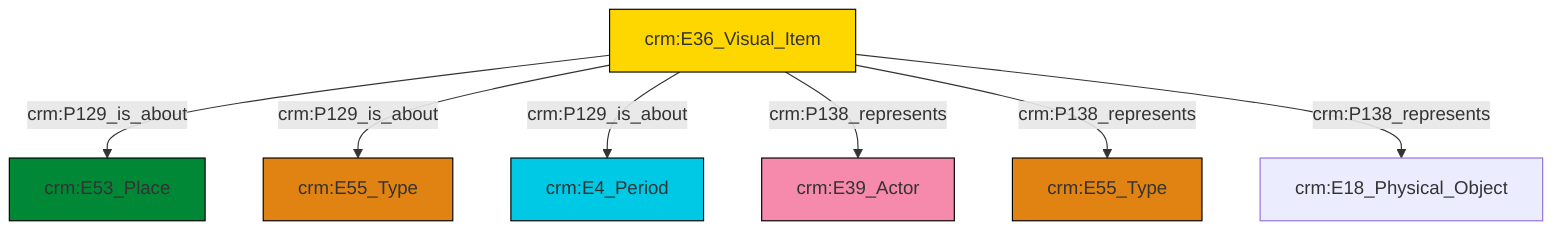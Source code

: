 graph TD
classDef Literal fill:#f2f2f2,stroke:#000000;
classDef CRM_Entity fill:#FFFFFF,stroke:#000000;
classDef Temporal_Entity fill:#00C9E6, stroke:#000000;
classDef Type fill:#E18312, stroke:#000000;
classDef Time-Span fill:#2C9C91, stroke:#000000;
classDef Appellation fill:#FFEB7F, stroke:#000000;
classDef Place fill:#008836, stroke:#000000;
classDef Persistent_Item fill:#B266B2, stroke:#000000;
classDef Conceptual_Object fill:#FFD700, stroke:#000000;
classDef Physical_Thing fill:#D2B48C, stroke:#000000;
classDef Actor fill:#f58aad, stroke:#000000;
classDef PC_Classes fill:#4ce600, stroke:#000000;
classDef Multi fill:#cccccc,stroke:#000000;

0["crm:E36_Visual_Item"]:::Conceptual_Object -->|crm:P129_is_about| 1["crm:E53_Place"]:::Place
0["crm:E36_Visual_Item"]:::Conceptual_Object -->|crm:P129_is_about| 2["crm:E55_Type"]:::Type
0["crm:E36_Visual_Item"]:::Conceptual_Object -->|crm:P129_is_about| 6["crm:E4_Period"]:::Temporal_Entity
0["crm:E36_Visual_Item"]:::Conceptual_Object -->|crm:P138_represents| 7["crm:E39_Actor"]:::Actor
0["crm:E36_Visual_Item"]:::Conceptual_Object -->|crm:P138_represents| 4["crm:E55_Type"]:::Type
0["crm:E36_Visual_Item"]:::Conceptual_Object -->|crm:P138_represents| 9["crm:E18_Physical_Object"]:::Default